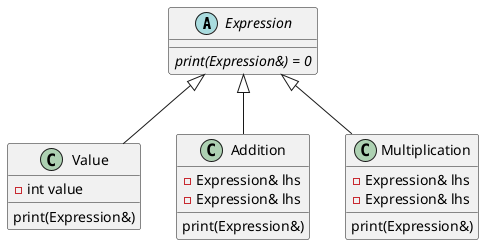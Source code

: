 @startuml

abstract class Expression {
{abstract} print(Expression&) = 0
}
class Value {
-int value
print(Expression&)
}
class Addition {
-Expression& lhs
-Expression& lhs
print(Expression&)
}
class Multiplication{
-Expression& lhs
-Expression& lhs
print(Expression&)
}

Expression <|-- Value
Expression <|-- Addition
Expression <|-- Multiplication
	
@enduml